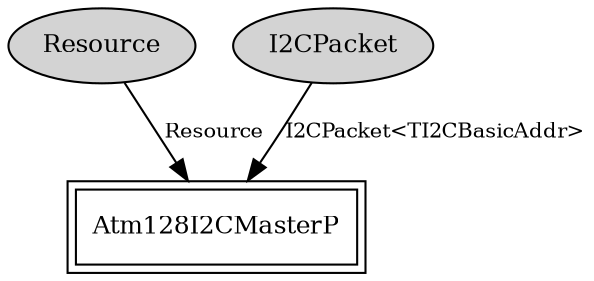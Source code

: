 digraph "tos.chips.atm128.i2c.Atm128I2CMasterC" {
  n0x40deda30 [shape=ellipse, style=filled, label="Resource", fontsize=12];
  "Atm128I2CMasterP" [fontsize=12, shape=box,peripheries=2, URL="../chtml/tos.chips.atm128.i2c.Atm128I2CMasterP.html"];
  n0x40dec2e8 [shape=ellipse, style=filled, label="I2CPacket", fontsize=12];
  "Atm128I2CMasterP" [fontsize=12, shape=box,peripheries=2, URL="../chtml/tos.chips.atm128.i2c.Atm128I2CMasterP.html"];
  "n0x40deda30" -> "Atm128I2CMasterP" [label="Resource", URL="../ihtml/tos.interfaces.Resource.html", fontsize=10];
  "n0x40dec2e8" -> "Atm128I2CMasterP" [label="I2CPacket<TI2CBasicAddr>", URL="../ihtml/tos.interfaces.I2CPacket.html", fontsize=10];
}
